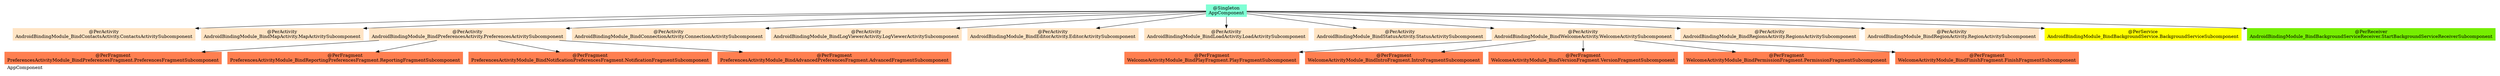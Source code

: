 digraph "isDirected: true, allowsSelfLoops: false, nodes: [org.owntracks.android.injection.components.AppComponent, org.owntracks.android.injection.components.AppComponent → org.owntracks.android.injection.modules.AndroidBindingModule_BindContactsActivity.ContactsActivitySubcomponent, org.owntracks.android.injection.components.AppComponent → org.owntracks.android.injection.modules.AndroidBindingModule_BindMapActivity.MapActivitySubcomponent, org.owntracks.android.injection.components.AppComponent → org.owntracks.android.injection.modules.AndroidBindingModule_BindPreferencesActivity.PreferencesActivitySubcomponent, org.owntracks.android.injection.components.AppComponent → org.owntracks.android.injection.modules.AndroidBindingModule_BindConnectionActivity.ConnectionActivitySubcomponent, org.owntracks.android.injection.components.AppComponent → org.owntracks.android.injection.modules.AndroidBindingModule_BindLogViewerActivity.LogViewerActivitySubcomponent, org.owntracks.android.injection.components.AppComponent → org.owntracks.android.injection.modules.AndroidBindingModule_BindEditorActivity.EditorActivitySubcomponent, org.owntracks.android.injection.components.AppComponent → org.owntracks.android.injection.modules.AndroidBindingModule_BindLoadActivity.LoadActivitySubcomponent, org.owntracks.android.injection.components.AppComponent → org.owntracks.android.injection.modules.AndroidBindingModule_BindStatusActivity.StatusActivitySubcomponent, org.owntracks.android.injection.components.AppComponent → org.owntracks.android.injection.modules.AndroidBindingModule_BindWelcomeActivity.WelcomeActivitySubcomponent, org.owntracks.android.injection.components.AppComponent → org.owntracks.android.injection.modules.AndroidBindingModule_BindRegionsActivity.RegionsActivitySubcomponent, org.owntracks.android.injection.components.AppComponent → org.owntracks.android.injection.modules.AndroidBindingModule_BindRegionActivity.RegionActivitySubcomponent, org.owntracks.android.injection.components.AppComponent → org.owntracks.android.injection.modules.AndroidBindingModule_BindBackgroundService.BackgroundServiceSubcomponent, org.owntracks.android.injection.components.AppComponent → org.owntracks.android.injection.modules.AndroidBindingModule_BindBackgroundServiceReceiver.StartBackgroundServiceReceiverSubcomponent, org.owntracks.android.injection.components.AppComponent → org.owntracks.android.injection.modules.AndroidBindingModule_BindPreferencesActivity.PreferencesActivitySubcomponent → org.owntracks.android.ui.preferences.PreferencesActivityModule_BindPreferencesFragment.PreferencesFragmentSubcomponent, org.owntracks.android.injection.components.AppComponent → org.owntracks.android.injection.modules.AndroidBindingModule_BindPreferencesActivity.PreferencesActivitySubcomponent → org.owntracks.android.ui.preferences.PreferencesActivityModule_BindReportingPreferencesFragment.ReportingFragmentSubcomponent, org.owntracks.android.injection.components.AppComponent → org.owntracks.android.injection.modules.AndroidBindingModule_BindPreferencesActivity.PreferencesActivitySubcomponent → org.owntracks.android.ui.preferences.PreferencesActivityModule_BindNotificationPreferencesFragment.NotificationFragmentSubcomponent, org.owntracks.android.injection.components.AppComponent → org.owntracks.android.injection.modules.AndroidBindingModule_BindPreferencesActivity.PreferencesActivitySubcomponent → org.owntracks.android.ui.preferences.PreferencesActivityModule_BindAdvancedPreferencesFragment.AdvancedFragmentSubcomponent, org.owntracks.android.injection.components.AppComponent → org.owntracks.android.injection.modules.AndroidBindingModule_BindWelcomeActivity.WelcomeActivitySubcomponent → org.owntracks.android.ui.welcome.WelcomeActivityModule_BindPlayFragment.PlayFragmentSubcomponent, org.owntracks.android.injection.components.AppComponent → org.owntracks.android.injection.modules.AndroidBindingModule_BindWelcomeActivity.WelcomeActivitySubcomponent → org.owntracks.android.ui.welcome.WelcomeActivityModule_BindIntroFragment.IntroFragmentSubcomponent, org.owntracks.android.injection.components.AppComponent → org.owntracks.android.injection.modules.AndroidBindingModule_BindWelcomeActivity.WelcomeActivitySubcomponent → org.owntracks.android.ui.welcome.WelcomeActivityModule_BindVersionFragment.VersionFragmentSubcomponent, org.owntracks.android.injection.components.AppComponent → org.owntracks.android.injection.modules.AndroidBindingModule_BindWelcomeActivity.WelcomeActivitySubcomponent → org.owntracks.android.ui.welcome.WelcomeActivityModule_BindPermissionFragment.PermissionFragmentSubcomponent, org.owntracks.android.injection.components.AppComponent → org.owntracks.android.injection.modules.AndroidBindingModule_BindWelcomeActivity.WelcomeActivitySubcomponent → org.owntracks.android.ui.welcome.WelcomeActivityModule_BindFinishFragment.FinishFragmentSubcomponent], edges: [<org.owntracks.android.injection.components.AppComponent -> org.owntracks.android.injection.components.AppComponent → org.owntracks.android.injection.modules.AndroidBindingModule_BindContactsActivity.ContactsActivitySubcomponent>, <org.owntracks.android.injection.components.AppComponent -> org.owntracks.android.injection.components.AppComponent → org.owntracks.android.injection.modules.AndroidBindingModule_BindWelcomeActivity.WelcomeActivitySubcomponent>, <org.owntracks.android.injection.components.AppComponent -> org.owntracks.android.injection.components.AppComponent → org.owntracks.android.injection.modules.AndroidBindingModule_BindRegionActivity.RegionActivitySubcomponent>, <org.owntracks.android.injection.components.AppComponent -> org.owntracks.android.injection.components.AppComponent → org.owntracks.android.injection.modules.AndroidBindingModule_BindPreferencesActivity.PreferencesActivitySubcomponent>, <org.owntracks.android.injection.components.AppComponent -> org.owntracks.android.injection.components.AppComponent → org.owntracks.android.injection.modules.AndroidBindingModule_BindStatusActivity.StatusActivitySubcomponent>, <org.owntracks.android.injection.components.AppComponent -> org.owntracks.android.injection.components.AppComponent → org.owntracks.android.injection.modules.AndroidBindingModule_BindRegionsActivity.RegionsActivitySubcomponent>, <org.owntracks.android.injection.components.AppComponent -> org.owntracks.android.injection.components.AppComponent → org.owntracks.android.injection.modules.AndroidBindingModule_BindBackgroundService.BackgroundServiceSubcomponent>, <org.owntracks.android.injection.components.AppComponent -> org.owntracks.android.injection.components.AppComponent → org.owntracks.android.injection.modules.AndroidBindingModule_BindLoadActivity.LoadActivitySubcomponent>, <org.owntracks.android.injection.components.AppComponent -> org.owntracks.android.injection.components.AppComponent → org.owntracks.android.injection.modules.AndroidBindingModule_BindConnectionActivity.ConnectionActivitySubcomponent>, <org.owntracks.android.injection.components.AppComponent -> org.owntracks.android.injection.components.AppComponent → org.owntracks.android.injection.modules.AndroidBindingModule_BindBackgroundServiceReceiver.StartBackgroundServiceReceiverSubcomponent>, <org.owntracks.android.injection.components.AppComponent -> org.owntracks.android.injection.components.AppComponent → org.owntracks.android.injection.modules.AndroidBindingModule_BindMapActivity.MapActivitySubcomponent>, <org.owntracks.android.injection.components.AppComponent -> org.owntracks.android.injection.components.AppComponent → org.owntracks.android.injection.modules.AndroidBindingModule_BindLogViewerActivity.LogViewerActivitySubcomponent>, <org.owntracks.android.injection.components.AppComponent -> org.owntracks.android.injection.components.AppComponent → org.owntracks.android.injection.modules.AndroidBindingModule_BindEditorActivity.EditorActivitySubcomponent>, <org.owntracks.android.injection.components.AppComponent → org.owntracks.android.injection.modules.AndroidBindingModule_BindPreferencesActivity.PreferencesActivitySubcomponent -> org.owntracks.android.injection.components.AppComponent → org.owntracks.android.injection.modules.AndroidBindingModule_BindPreferencesActivity.PreferencesActivitySubcomponent → org.owntracks.android.ui.preferences.PreferencesActivityModule_BindNotificationPreferencesFragment.NotificationFragmentSubcomponent>, <org.owntracks.android.injection.components.AppComponent → org.owntracks.android.injection.modules.AndroidBindingModule_BindPreferencesActivity.PreferencesActivitySubcomponent -> org.owntracks.android.injection.components.AppComponent → org.owntracks.android.injection.modules.AndroidBindingModule_BindPreferencesActivity.PreferencesActivitySubcomponent → org.owntracks.android.ui.preferences.PreferencesActivityModule_BindAdvancedPreferencesFragment.AdvancedFragmentSubcomponent>, <org.owntracks.android.injection.components.AppComponent → org.owntracks.android.injection.modules.AndroidBindingModule_BindPreferencesActivity.PreferencesActivitySubcomponent -> org.owntracks.android.injection.components.AppComponent → org.owntracks.android.injection.modules.AndroidBindingModule_BindPreferencesActivity.PreferencesActivitySubcomponent → org.owntracks.android.ui.preferences.PreferencesActivityModule_BindPreferencesFragment.PreferencesFragmentSubcomponent>, <org.owntracks.android.injection.components.AppComponent → org.owntracks.android.injection.modules.AndroidBindingModule_BindPreferencesActivity.PreferencesActivitySubcomponent -> org.owntracks.android.injection.components.AppComponent → org.owntracks.android.injection.modules.AndroidBindingModule_BindPreferencesActivity.PreferencesActivitySubcomponent → org.owntracks.android.ui.preferences.PreferencesActivityModule_BindReportingPreferencesFragment.ReportingFragmentSubcomponent>, <org.owntracks.android.injection.components.AppComponent → org.owntracks.android.injection.modules.AndroidBindingModule_BindWelcomeActivity.WelcomeActivitySubcomponent -> org.owntracks.android.injection.components.AppComponent → org.owntracks.android.injection.modules.AndroidBindingModule_BindWelcomeActivity.WelcomeActivitySubcomponent → org.owntracks.android.ui.welcome.WelcomeActivityModule_BindFinishFragment.FinishFragmentSubcomponent>, <org.owntracks.android.injection.components.AppComponent → org.owntracks.android.injection.modules.AndroidBindingModule_BindWelcomeActivity.WelcomeActivitySubcomponent -> org.owntracks.android.injection.components.AppComponent → org.owntracks.android.injection.modules.AndroidBindingModule_BindWelcomeActivity.WelcomeActivitySubcomponent → org.owntracks.android.ui.welcome.WelcomeActivityModule_BindPlayFragment.PlayFragmentSubcomponent>, <org.owntracks.android.injection.components.AppComponent → org.owntracks.android.injection.modules.AndroidBindingModule_BindWelcomeActivity.WelcomeActivitySubcomponent -> org.owntracks.android.injection.components.AppComponent → org.owntracks.android.injection.modules.AndroidBindingModule_BindWelcomeActivity.WelcomeActivitySubcomponent → org.owntracks.android.ui.welcome.WelcomeActivityModule_BindVersionFragment.VersionFragmentSubcomponent>, <org.owntracks.android.injection.components.AppComponent → org.owntracks.android.injection.modules.AndroidBindingModule_BindWelcomeActivity.WelcomeActivitySubcomponent -> org.owntracks.android.injection.components.AppComponent → org.owntracks.android.injection.modules.AndroidBindingModule_BindWelcomeActivity.WelcomeActivitySubcomponent → org.owntracks.android.ui.welcome.WelcomeActivityModule_BindIntroFragment.IntroFragmentSubcomponent>, <org.owntracks.android.injection.components.AppComponent → org.owntracks.android.injection.modules.AndroidBindingModule_BindWelcomeActivity.WelcomeActivitySubcomponent -> org.owntracks.android.injection.components.AppComponent → org.owntracks.android.injection.modules.AndroidBindingModule_BindWelcomeActivity.WelcomeActivitySubcomponent → org.owntracks.android.ui.welcome.WelcomeActivityModule_BindPermissionFragment.PermissionFragmentSubcomponent>]" {
  graph [rankdir="TB", label="AppComponent", compound="true", labeljust="l", pad="0.2"]
  node [shape="rectangle", style="filled", color="turquoise"]
  "a2401562-082b-4220-a2b8-e5c798385ba2" [label="@Singleton\nAppComponent", href="org.owntracks.android.injection.components.AppComponent.svg", color="aquamarine"]
  "a8d967b1-1825-4f0d-8f9d-deb8147a9b56" [label="@PerActivity\nAndroidBindingModule_BindContactsActivity.ContactsActivitySubcomponent", href="org.owntracks.android.injection.modules.AndroidBindingModule_BindContactsActivity.ContactsActivitySubcomponent.svg", color="bisque"]
  "68939bbd-6ca4-44d5-b6e1-3cf7e57c51ae" [label="@PerActivity\nAndroidBindingModule_BindMapActivity.MapActivitySubcomponent", href="org.owntracks.android.injection.modules.AndroidBindingModule_BindMapActivity.MapActivitySubcomponent.svg", color="bisque"]
  "4e89628c-a454-4d38-9091-3b6f9ba05e5e" [label="@PerActivity\nAndroidBindingModule_BindPreferencesActivity.PreferencesActivitySubcomponent", href="org.owntracks.android.injection.modules.AndroidBindingModule_BindPreferencesActivity.PreferencesActivitySubcomponent.svg", color="bisque"]
  "a50adf6e-65bc-4010-8ac0-64c779117b4f" [label="@PerActivity\nAndroidBindingModule_BindConnectionActivity.ConnectionActivitySubcomponent", href="org.owntracks.android.injection.modules.AndroidBindingModule_BindConnectionActivity.ConnectionActivitySubcomponent.svg", color="bisque"]
  "e6689295-2f8e-4b71-9e59-1f69badad600" [label="@PerActivity\nAndroidBindingModule_BindLogViewerActivity.LogViewerActivitySubcomponent", href="org.owntracks.android.injection.modules.AndroidBindingModule_BindLogViewerActivity.LogViewerActivitySubcomponent.svg", color="bisque"]
  "174bf5b6-e543-4199-a991-23893e53209d" [label="@PerActivity\nAndroidBindingModule_BindEditorActivity.EditorActivitySubcomponent", href="org.owntracks.android.injection.modules.AndroidBindingModule_BindEditorActivity.EditorActivitySubcomponent.svg", color="bisque"]
  "75aada89-c01f-4020-8098-c16987b7eada" [label="@PerActivity\nAndroidBindingModule_BindLoadActivity.LoadActivitySubcomponent", href="org.owntracks.android.injection.modules.AndroidBindingModule_BindLoadActivity.LoadActivitySubcomponent.svg", color="bisque"]
  "4eda54f3-cf3e-4ba2-9f89-1ce194e95f19" [label="@PerActivity\nAndroidBindingModule_BindStatusActivity.StatusActivitySubcomponent", href="org.owntracks.android.injection.modules.AndroidBindingModule_BindStatusActivity.StatusActivitySubcomponent.svg", color="bisque"]
  "dbfb4c50-fa74-4653-adcb-77cacda2e772" [label="@PerActivity\nAndroidBindingModule_BindWelcomeActivity.WelcomeActivitySubcomponent", href="org.owntracks.android.injection.modules.AndroidBindingModule_BindWelcomeActivity.WelcomeActivitySubcomponent.svg", color="bisque"]
  "34b756b7-cd4b-4c89-972d-7167a9ac4a37" [label="@PerActivity\nAndroidBindingModule_BindRegionsActivity.RegionsActivitySubcomponent", href="org.owntracks.android.injection.modules.AndroidBindingModule_BindRegionsActivity.RegionsActivitySubcomponent.svg", color="bisque"]
  "6bf9e7bf-389c-4e92-a0fe-434373fd06ed" [label="@PerActivity\nAndroidBindingModule_BindRegionActivity.RegionActivitySubcomponent", href="org.owntracks.android.injection.modules.AndroidBindingModule_BindRegionActivity.RegionActivitySubcomponent.svg", color="bisque"]
  "95de7da6-538a-40ea-879f-ec377f596aca" [label="@PerService\nAndroidBindingModule_BindBackgroundService.BackgroundServiceSubcomponent", href="org.owntracks.android.injection.modules.AndroidBindingModule_BindBackgroundService.BackgroundServiceSubcomponent.svg", color="yellow1"]
  "9ebf3bd2-039f-4ed8-a590-14e390a81049" [label="@PerReceiver\nAndroidBindingModule_BindBackgroundServiceReceiver.StartBackgroundServiceReceiverSubcomponent", href="org.owntracks.android.injection.modules.AndroidBindingModule_BindBackgroundServiceReceiver.StartBackgroundServiceReceiverSubcomponent.svg", color="chartreuse2"]
  "8694078d-72cd-4083-87eb-58d771ca3b29" [label="@PerFragment\nPreferencesActivityModule_BindPreferencesFragment.PreferencesFragmentSubcomponent", href="org.owntracks.android.ui.preferences.PreferencesActivityModule_BindPreferencesFragment.PreferencesFragmentSubcomponent.svg", color="coral"]
  "16af6731-b93e-4499-beb5-5df170cf034a" [label="@PerFragment\nPreferencesActivityModule_BindReportingPreferencesFragment.ReportingFragmentSubcomponent", href="org.owntracks.android.ui.preferences.PreferencesActivityModule_BindReportingPreferencesFragment.ReportingFragmentSubcomponent.svg", color="coral"]
  "83291099-974c-4fed-a85e-8759797b8ed8" [label="@PerFragment\nPreferencesActivityModule_BindNotificationPreferencesFragment.NotificationFragmentSubcomponent", href="org.owntracks.android.ui.preferences.PreferencesActivityModule_BindNotificationPreferencesFragment.NotificationFragmentSubcomponent.svg", color="coral"]
  "5f533417-5fa3-48e2-b831-a4df9ba06bb4" [label="@PerFragment\nPreferencesActivityModule_BindAdvancedPreferencesFragment.AdvancedFragmentSubcomponent", href="org.owntracks.android.ui.preferences.PreferencesActivityModule_BindAdvancedPreferencesFragment.AdvancedFragmentSubcomponent.svg", color="coral"]
  "edbd2ecf-a164-47ee-9a09-d90675e13ea1" [label="@PerFragment\nWelcomeActivityModule_BindPlayFragment.PlayFragmentSubcomponent", href="org.owntracks.android.ui.welcome.WelcomeActivityModule_BindPlayFragment.PlayFragmentSubcomponent.svg", color="coral"]
  "ee9e02ac-efb5-4c76-8596-31d327d0f623" [label="@PerFragment\nWelcomeActivityModule_BindIntroFragment.IntroFragmentSubcomponent", href="org.owntracks.android.ui.welcome.WelcomeActivityModule_BindIntroFragment.IntroFragmentSubcomponent.svg", color="coral"]
  "a9855e50-262e-4207-a016-dd816dfcb2c5" [label="@PerFragment\nWelcomeActivityModule_BindVersionFragment.VersionFragmentSubcomponent", href="org.owntracks.android.ui.welcome.WelcomeActivityModule_BindVersionFragment.VersionFragmentSubcomponent.svg", color="coral"]
  "1a20efc1-5360-46e7-b311-29f668bbbfd9" [label="@PerFragment\nWelcomeActivityModule_BindPermissionFragment.PermissionFragmentSubcomponent", href="org.owntracks.android.ui.welcome.WelcomeActivityModule_BindPermissionFragment.PermissionFragmentSubcomponent.svg", color="coral"]
  "99fffb74-e80d-49bf-8428-a3e5c2e4cf30" [label="@PerFragment\nWelcomeActivityModule_BindFinishFragment.FinishFragmentSubcomponent", href="org.owntracks.android.ui.welcome.WelcomeActivityModule_BindFinishFragment.FinishFragmentSubcomponent.svg", color="coral"]
  "a2401562-082b-4220-a2b8-e5c798385ba2" -> "a8d967b1-1825-4f0d-8f9d-deb8147a9b56"
  "a2401562-082b-4220-a2b8-e5c798385ba2" -> "dbfb4c50-fa74-4653-adcb-77cacda2e772"
  "a2401562-082b-4220-a2b8-e5c798385ba2" -> "6bf9e7bf-389c-4e92-a0fe-434373fd06ed"
  "a2401562-082b-4220-a2b8-e5c798385ba2" -> "4e89628c-a454-4d38-9091-3b6f9ba05e5e"
  "a2401562-082b-4220-a2b8-e5c798385ba2" -> "4eda54f3-cf3e-4ba2-9f89-1ce194e95f19"
  "a2401562-082b-4220-a2b8-e5c798385ba2" -> "34b756b7-cd4b-4c89-972d-7167a9ac4a37"
  "a2401562-082b-4220-a2b8-e5c798385ba2" -> "95de7da6-538a-40ea-879f-ec377f596aca"
  "a2401562-082b-4220-a2b8-e5c798385ba2" -> "75aada89-c01f-4020-8098-c16987b7eada"
  "a2401562-082b-4220-a2b8-e5c798385ba2" -> "a50adf6e-65bc-4010-8ac0-64c779117b4f"
  "a2401562-082b-4220-a2b8-e5c798385ba2" -> "9ebf3bd2-039f-4ed8-a590-14e390a81049"
  "a2401562-082b-4220-a2b8-e5c798385ba2" -> "68939bbd-6ca4-44d5-b6e1-3cf7e57c51ae"
  "a2401562-082b-4220-a2b8-e5c798385ba2" -> "e6689295-2f8e-4b71-9e59-1f69badad600"
  "a2401562-082b-4220-a2b8-e5c798385ba2" -> "174bf5b6-e543-4199-a991-23893e53209d"
  "4e89628c-a454-4d38-9091-3b6f9ba05e5e" -> "83291099-974c-4fed-a85e-8759797b8ed8"
  "4e89628c-a454-4d38-9091-3b6f9ba05e5e" -> "5f533417-5fa3-48e2-b831-a4df9ba06bb4"
  "4e89628c-a454-4d38-9091-3b6f9ba05e5e" -> "8694078d-72cd-4083-87eb-58d771ca3b29"
  "4e89628c-a454-4d38-9091-3b6f9ba05e5e" -> "16af6731-b93e-4499-beb5-5df170cf034a"
  "dbfb4c50-fa74-4653-adcb-77cacda2e772" -> "99fffb74-e80d-49bf-8428-a3e5c2e4cf30"
  "dbfb4c50-fa74-4653-adcb-77cacda2e772" -> "edbd2ecf-a164-47ee-9a09-d90675e13ea1"
  "dbfb4c50-fa74-4653-adcb-77cacda2e772" -> "a9855e50-262e-4207-a016-dd816dfcb2c5"
  "dbfb4c50-fa74-4653-adcb-77cacda2e772" -> "ee9e02ac-efb5-4c76-8596-31d327d0f623"
  "dbfb4c50-fa74-4653-adcb-77cacda2e772" -> "1a20efc1-5360-46e7-b311-29f668bbbfd9"
}
